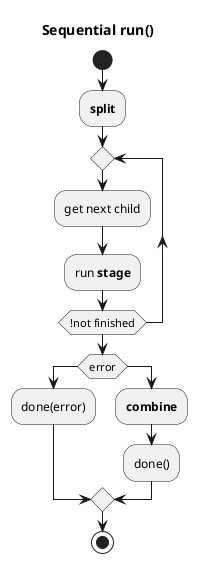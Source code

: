 @startuml

title Sequential run()

start
:**split**;
repeat
	:get next child;
    :run **stage**;
repeat while (!not finished)

if(error) 
    :done(error);
else
    :**combine**;
    :done();
endif
stop

@enduml